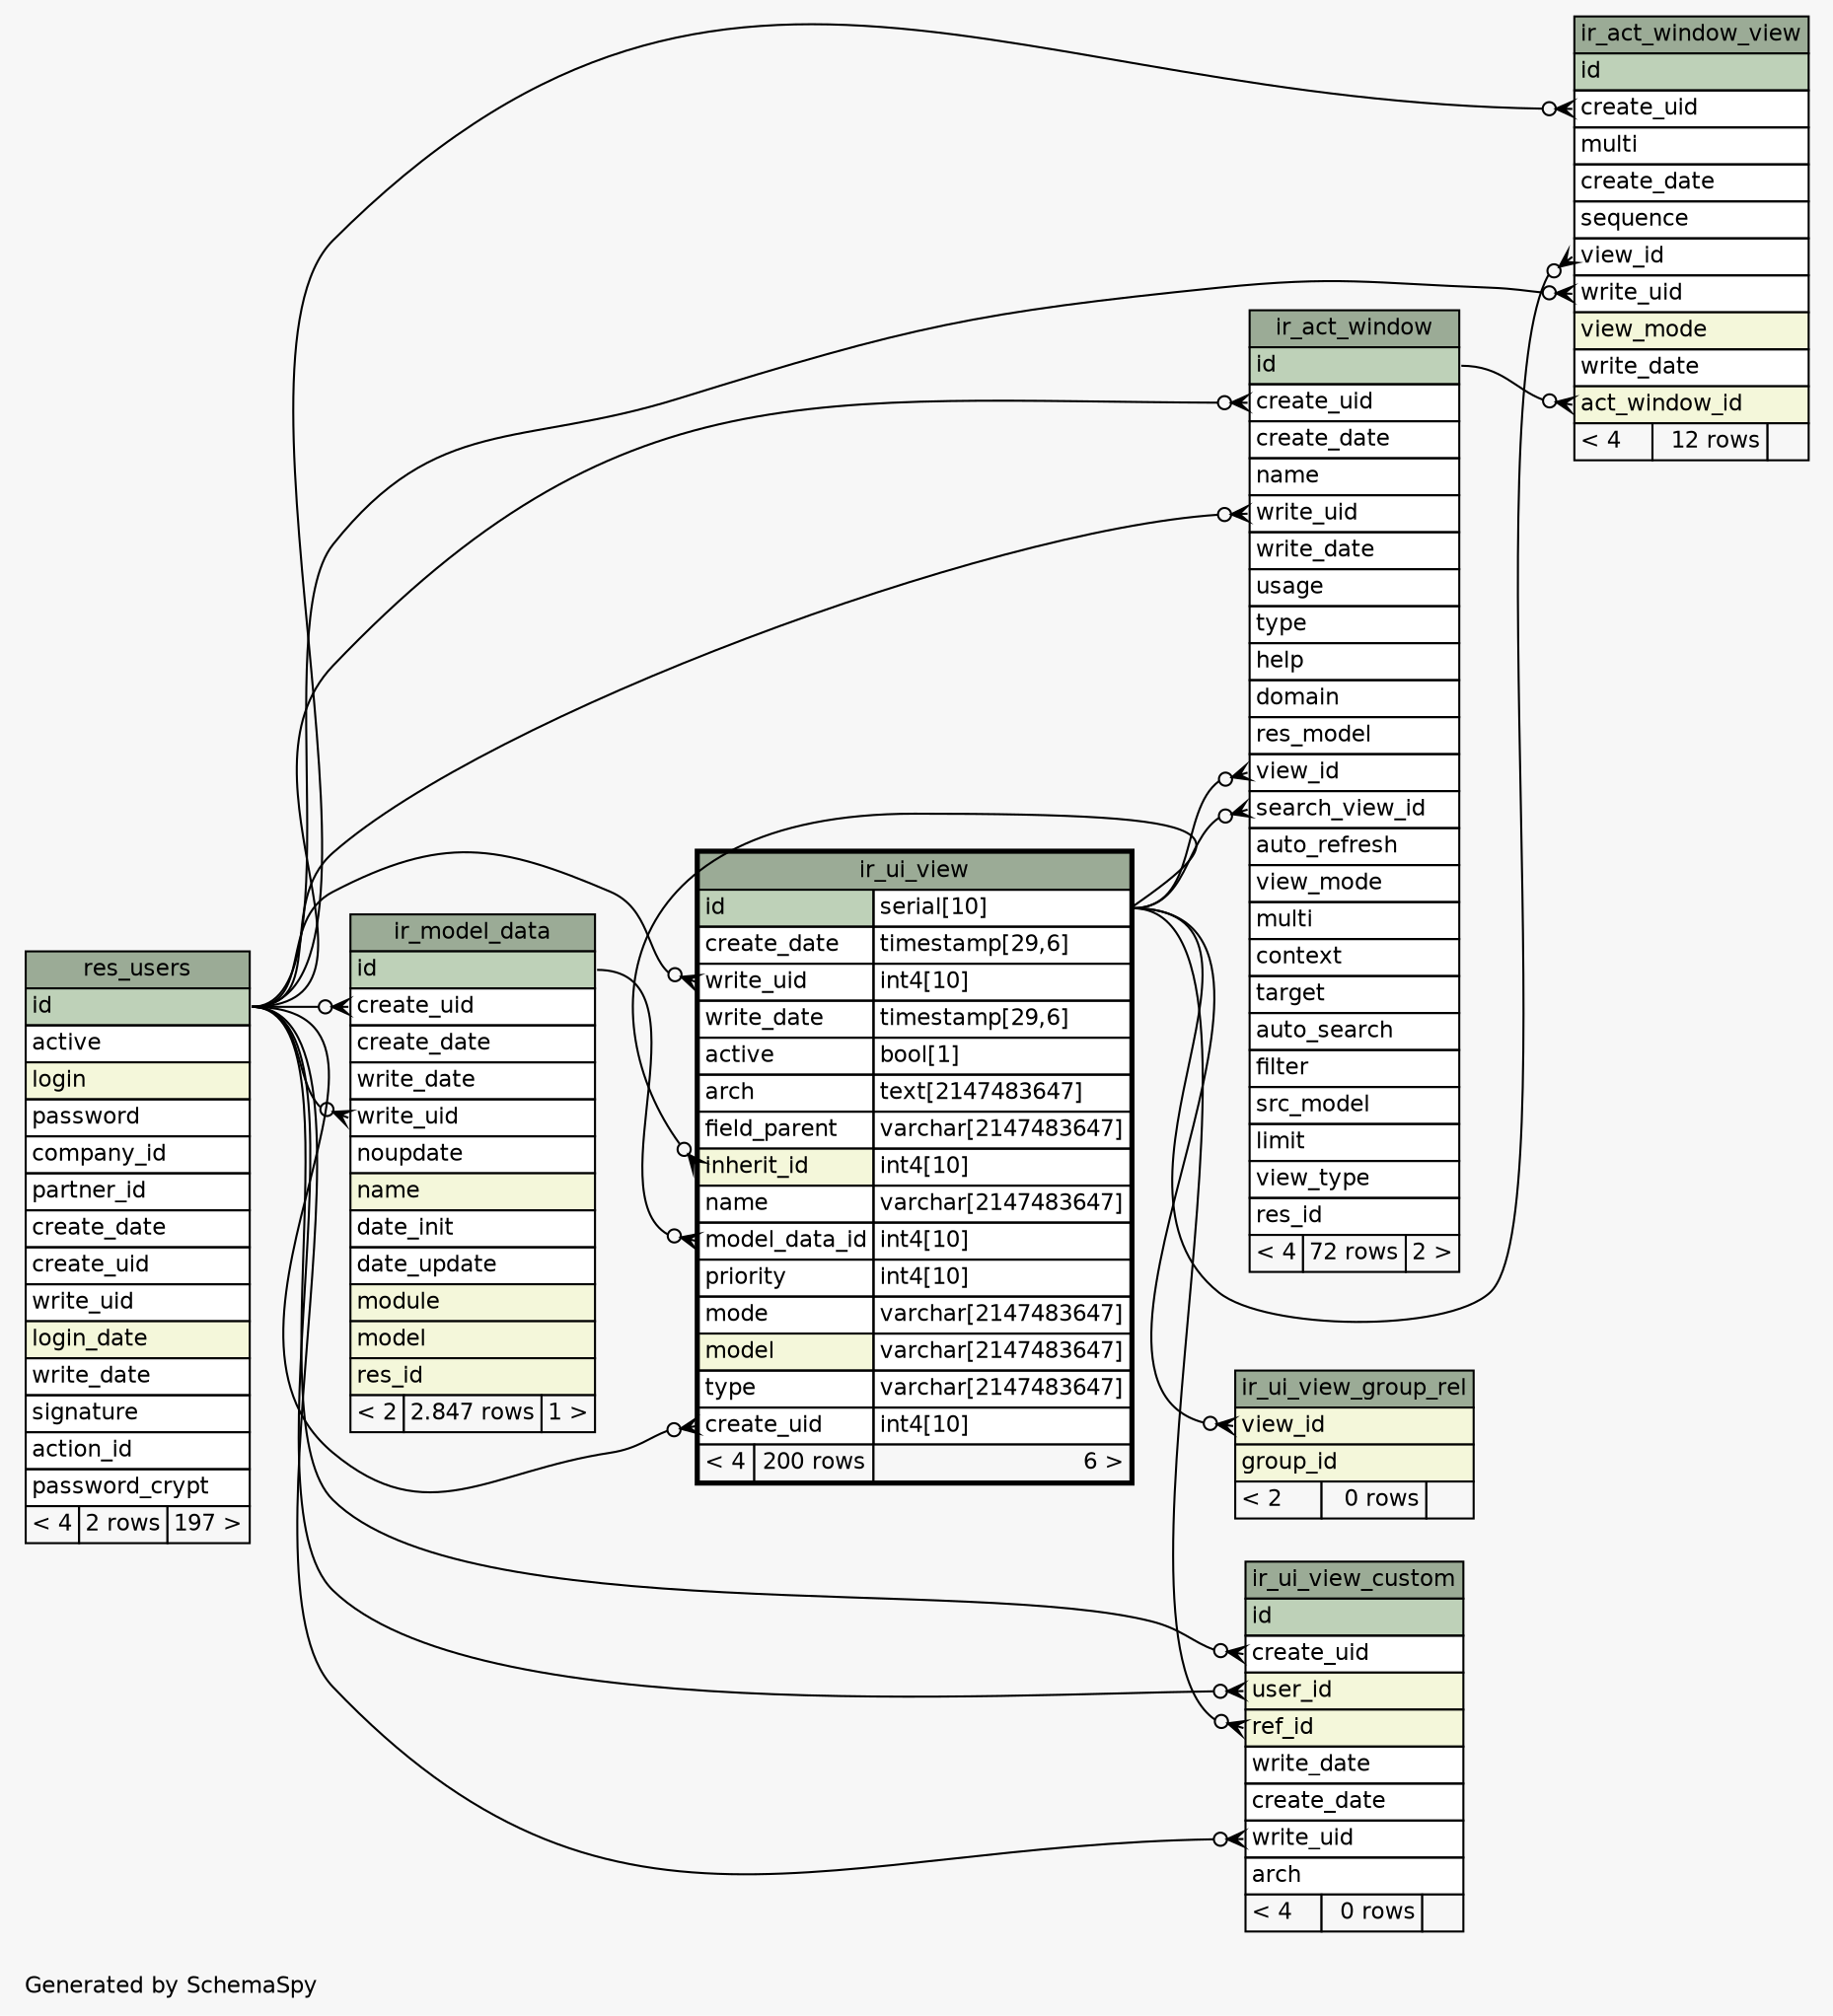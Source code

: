 // dot 2.36.0 on Linux 3.13.0-68-generic
// SchemaSpy rev 590
digraph "oneDegreeRelationshipsDiagram" {
  graph [
    rankdir="RL"
    bgcolor="#f7f7f7"
    label="\nGenerated by SchemaSpy"
    labeljust="l"
    nodesep="0.18"
    ranksep="0.46"
    fontname="Helvetica"
    fontsize="11"
  ];
  node [
    fontname="Helvetica"
    fontsize="11"
    shape="plaintext"
  ];
  edge [
    arrowsize="0.8"
  ];
  "ir_act_window":"create_uid":w -> "res_users":"id":e [arrowhead=none dir=back arrowtail=crowodot];
  "ir_act_window":"search_view_id":w -> "ir_ui_view":"id.type":e [arrowhead=none dir=back arrowtail=crowodot];
  "ir_act_window":"view_id":w -> "ir_ui_view":"id.type":e [arrowhead=none dir=back arrowtail=crowodot];
  "ir_act_window":"write_uid":w -> "res_users":"id":e [arrowhead=none dir=back arrowtail=crowodot];
  "ir_act_window_view":"act_window_id":w -> "ir_act_window":"id":e [arrowhead=none dir=back arrowtail=crowodot];
  "ir_act_window_view":"create_uid":w -> "res_users":"id":e [arrowhead=none dir=back arrowtail=crowodot];
  "ir_act_window_view":"view_id":w -> "ir_ui_view":"id.type":e [arrowhead=none dir=back arrowtail=crowodot];
  "ir_act_window_view":"write_uid":w -> "res_users":"id":e [arrowhead=none dir=back arrowtail=crowodot];
  "ir_model_data":"create_uid":w -> "res_users":"id":e [arrowhead=none dir=back arrowtail=crowodot];
  "ir_model_data":"write_uid":w -> "res_users":"id":e [arrowhead=none dir=back arrowtail=crowodot];
  "ir_ui_view":"create_uid":w -> "res_users":"id":e [arrowhead=none dir=back arrowtail=crowodot];
  "ir_ui_view":"inherit_id":w -> "ir_ui_view":"id.type":e [arrowhead=none dir=back arrowtail=crowodot];
  "ir_ui_view":"model_data_id":w -> "ir_model_data":"id":e [arrowhead=none dir=back arrowtail=crowodot];
  "ir_ui_view":"write_uid":w -> "res_users":"id":e [arrowhead=none dir=back arrowtail=crowodot];
  "ir_ui_view_custom":"create_uid":w -> "res_users":"id":e [arrowhead=none dir=back arrowtail=crowodot];
  "ir_ui_view_custom":"ref_id":w -> "ir_ui_view":"id.type":e [arrowhead=none dir=back arrowtail=crowodot];
  "ir_ui_view_custom":"user_id":w -> "res_users":"id":e [arrowhead=none dir=back arrowtail=crowodot];
  "ir_ui_view_custom":"write_uid":w -> "res_users":"id":e [arrowhead=none dir=back arrowtail=crowodot];
  "ir_ui_view_group_rel":"view_id":w -> "ir_ui_view":"id.type":e [arrowhead=none dir=back arrowtail=crowodot];
  "ir_act_window" [
    label=<
    <TABLE BORDER="0" CELLBORDER="1" CELLSPACING="0" BGCOLOR="#ffffff">
      <TR><TD COLSPAN="3" BGCOLOR="#9bab96" ALIGN="CENTER">ir_act_window</TD></TR>
      <TR><TD PORT="id" COLSPAN="3" BGCOLOR="#bed1b8" ALIGN="LEFT">id</TD></TR>
      <TR><TD PORT="create_uid" COLSPAN="3" ALIGN="LEFT">create_uid</TD></TR>
      <TR><TD PORT="create_date" COLSPAN="3" ALIGN="LEFT">create_date</TD></TR>
      <TR><TD PORT="name" COLSPAN="3" ALIGN="LEFT">name</TD></TR>
      <TR><TD PORT="write_uid" COLSPAN="3" ALIGN="LEFT">write_uid</TD></TR>
      <TR><TD PORT="write_date" COLSPAN="3" ALIGN="LEFT">write_date</TD></TR>
      <TR><TD PORT="usage" COLSPAN="3" ALIGN="LEFT">usage</TD></TR>
      <TR><TD PORT="type" COLSPAN="3" ALIGN="LEFT">type</TD></TR>
      <TR><TD PORT="help" COLSPAN="3" ALIGN="LEFT">help</TD></TR>
      <TR><TD PORT="domain" COLSPAN="3" ALIGN="LEFT">domain</TD></TR>
      <TR><TD PORT="res_model" COLSPAN="3" ALIGN="LEFT">res_model</TD></TR>
      <TR><TD PORT="view_id" COLSPAN="3" ALIGN="LEFT">view_id</TD></TR>
      <TR><TD PORT="search_view_id" COLSPAN="3" ALIGN="LEFT">search_view_id</TD></TR>
      <TR><TD PORT="auto_refresh" COLSPAN="3" ALIGN="LEFT">auto_refresh</TD></TR>
      <TR><TD PORT="view_mode" COLSPAN="3" ALIGN="LEFT">view_mode</TD></TR>
      <TR><TD PORT="multi" COLSPAN="3" ALIGN="LEFT">multi</TD></TR>
      <TR><TD PORT="context" COLSPAN="3" ALIGN="LEFT">context</TD></TR>
      <TR><TD PORT="target" COLSPAN="3" ALIGN="LEFT">target</TD></TR>
      <TR><TD PORT="auto_search" COLSPAN="3" ALIGN="LEFT">auto_search</TD></TR>
      <TR><TD PORT="filter" COLSPAN="3" ALIGN="LEFT">filter</TD></TR>
      <TR><TD PORT="src_model" COLSPAN="3" ALIGN="LEFT">src_model</TD></TR>
      <TR><TD PORT="limit" COLSPAN="3" ALIGN="LEFT">limit</TD></TR>
      <TR><TD PORT="view_type" COLSPAN="3" ALIGN="LEFT">view_type</TD></TR>
      <TR><TD PORT="res_id" COLSPAN="3" ALIGN="LEFT">res_id</TD></TR>
      <TR><TD ALIGN="LEFT" BGCOLOR="#f7f7f7">&lt; 4</TD><TD ALIGN="RIGHT" BGCOLOR="#f7f7f7">72 rows</TD><TD ALIGN="RIGHT" BGCOLOR="#f7f7f7">2 &gt;</TD></TR>
    </TABLE>>
    URL="ir_act_window.html"
    tooltip="ir_act_window"
  ];
  "ir_act_window_view" [
    label=<
    <TABLE BORDER="0" CELLBORDER="1" CELLSPACING="0" BGCOLOR="#ffffff">
      <TR><TD COLSPAN="3" BGCOLOR="#9bab96" ALIGN="CENTER">ir_act_window_view</TD></TR>
      <TR><TD PORT="id" COLSPAN="3" BGCOLOR="#bed1b8" ALIGN="LEFT">id</TD></TR>
      <TR><TD PORT="create_uid" COLSPAN="3" ALIGN="LEFT">create_uid</TD></TR>
      <TR><TD PORT="multi" COLSPAN="3" ALIGN="LEFT">multi</TD></TR>
      <TR><TD PORT="create_date" COLSPAN="3" ALIGN="LEFT">create_date</TD></TR>
      <TR><TD PORT="sequence" COLSPAN="3" ALIGN="LEFT">sequence</TD></TR>
      <TR><TD PORT="view_id" COLSPAN="3" ALIGN="LEFT">view_id</TD></TR>
      <TR><TD PORT="write_uid" COLSPAN="3" ALIGN="LEFT">write_uid</TD></TR>
      <TR><TD PORT="view_mode" COLSPAN="3" BGCOLOR="#f4f7da" ALIGN="LEFT">view_mode</TD></TR>
      <TR><TD PORT="write_date" COLSPAN="3" ALIGN="LEFT">write_date</TD></TR>
      <TR><TD PORT="act_window_id" COLSPAN="3" BGCOLOR="#f4f7da" ALIGN="LEFT">act_window_id</TD></TR>
      <TR><TD ALIGN="LEFT" BGCOLOR="#f7f7f7">&lt; 4</TD><TD ALIGN="RIGHT" BGCOLOR="#f7f7f7">12 rows</TD><TD ALIGN="RIGHT" BGCOLOR="#f7f7f7">  </TD></TR>
    </TABLE>>
    URL="ir_act_window_view.html"
    tooltip="ir_act_window_view"
  ];
  "ir_model_data" [
    label=<
    <TABLE BORDER="0" CELLBORDER="1" CELLSPACING="0" BGCOLOR="#ffffff">
      <TR><TD COLSPAN="3" BGCOLOR="#9bab96" ALIGN="CENTER">ir_model_data</TD></TR>
      <TR><TD PORT="id" COLSPAN="3" BGCOLOR="#bed1b8" ALIGN="LEFT">id</TD></TR>
      <TR><TD PORT="create_uid" COLSPAN="3" ALIGN="LEFT">create_uid</TD></TR>
      <TR><TD PORT="create_date" COLSPAN="3" ALIGN="LEFT">create_date</TD></TR>
      <TR><TD PORT="write_date" COLSPAN="3" ALIGN="LEFT">write_date</TD></TR>
      <TR><TD PORT="write_uid" COLSPAN="3" ALIGN="LEFT">write_uid</TD></TR>
      <TR><TD PORT="noupdate" COLSPAN="3" ALIGN="LEFT">noupdate</TD></TR>
      <TR><TD PORT="name" COLSPAN="3" BGCOLOR="#f4f7da" ALIGN="LEFT">name</TD></TR>
      <TR><TD PORT="date_init" COLSPAN="3" ALIGN="LEFT">date_init</TD></TR>
      <TR><TD PORT="date_update" COLSPAN="3" ALIGN="LEFT">date_update</TD></TR>
      <TR><TD PORT="module" COLSPAN="3" BGCOLOR="#f4f7da" ALIGN="LEFT">module</TD></TR>
      <TR><TD PORT="model" COLSPAN="3" BGCOLOR="#f4f7da" ALIGN="LEFT">model</TD></TR>
      <TR><TD PORT="res_id" COLSPAN="3" BGCOLOR="#f4f7da" ALIGN="LEFT">res_id</TD></TR>
      <TR><TD ALIGN="LEFT" BGCOLOR="#f7f7f7">&lt; 2</TD><TD ALIGN="RIGHT" BGCOLOR="#f7f7f7">2.847 rows</TD><TD ALIGN="RIGHT" BGCOLOR="#f7f7f7">1 &gt;</TD></TR>
    </TABLE>>
    URL="ir_model_data.html"
    tooltip="ir_model_data"
  ];
  "ir_ui_view" [
    label=<
    <TABLE BORDER="2" CELLBORDER="1" CELLSPACING="0" BGCOLOR="#ffffff">
      <TR><TD COLSPAN="3" BGCOLOR="#9bab96" ALIGN="CENTER">ir_ui_view</TD></TR>
      <TR><TD PORT="id" COLSPAN="2" BGCOLOR="#bed1b8" ALIGN="LEFT">id</TD><TD PORT="id.type" ALIGN="LEFT">serial[10]</TD></TR>
      <TR><TD PORT="create_date" COLSPAN="2" ALIGN="LEFT">create_date</TD><TD PORT="create_date.type" ALIGN="LEFT">timestamp[29,6]</TD></TR>
      <TR><TD PORT="write_uid" COLSPAN="2" ALIGN="LEFT">write_uid</TD><TD PORT="write_uid.type" ALIGN="LEFT">int4[10]</TD></TR>
      <TR><TD PORT="write_date" COLSPAN="2" ALIGN="LEFT">write_date</TD><TD PORT="write_date.type" ALIGN="LEFT">timestamp[29,6]</TD></TR>
      <TR><TD PORT="active" COLSPAN="2" ALIGN="LEFT">active</TD><TD PORT="active.type" ALIGN="LEFT">bool[1]</TD></TR>
      <TR><TD PORT="arch" COLSPAN="2" ALIGN="LEFT">arch</TD><TD PORT="arch.type" ALIGN="LEFT">text[2147483647]</TD></TR>
      <TR><TD PORT="field_parent" COLSPAN="2" ALIGN="LEFT">field_parent</TD><TD PORT="field_parent.type" ALIGN="LEFT">varchar[2147483647]</TD></TR>
      <TR><TD PORT="inherit_id" COLSPAN="2" BGCOLOR="#f4f7da" ALIGN="LEFT">inherit_id</TD><TD PORT="inherit_id.type" ALIGN="LEFT">int4[10]</TD></TR>
      <TR><TD PORT="name" COLSPAN="2" ALIGN="LEFT">name</TD><TD PORT="name.type" ALIGN="LEFT">varchar[2147483647]</TD></TR>
      <TR><TD PORT="model_data_id" COLSPAN="2" ALIGN="LEFT">model_data_id</TD><TD PORT="model_data_id.type" ALIGN="LEFT">int4[10]</TD></TR>
      <TR><TD PORT="priority" COLSPAN="2" ALIGN="LEFT">priority</TD><TD PORT="priority.type" ALIGN="LEFT">int4[10]</TD></TR>
      <TR><TD PORT="mode" COLSPAN="2" ALIGN="LEFT">mode</TD><TD PORT="mode.type" ALIGN="LEFT">varchar[2147483647]</TD></TR>
      <TR><TD PORT="model" COLSPAN="2" BGCOLOR="#f4f7da" ALIGN="LEFT">model</TD><TD PORT="model.type" ALIGN="LEFT">varchar[2147483647]</TD></TR>
      <TR><TD PORT="type" COLSPAN="2" ALIGN="LEFT">type</TD><TD PORT="type.type" ALIGN="LEFT">varchar[2147483647]</TD></TR>
      <TR><TD PORT="create_uid" COLSPAN="2" ALIGN="LEFT">create_uid</TD><TD PORT="create_uid.type" ALIGN="LEFT">int4[10]</TD></TR>
      <TR><TD ALIGN="LEFT" BGCOLOR="#f7f7f7">&lt; 4</TD><TD ALIGN="RIGHT" BGCOLOR="#f7f7f7">200 rows</TD><TD ALIGN="RIGHT" BGCOLOR="#f7f7f7">6 &gt;</TD></TR>
    </TABLE>>
    URL="ir_ui_view.html"
    tooltip="ir_ui_view"
  ];
  "ir_ui_view_custom" [
    label=<
    <TABLE BORDER="0" CELLBORDER="1" CELLSPACING="0" BGCOLOR="#ffffff">
      <TR><TD COLSPAN="3" BGCOLOR="#9bab96" ALIGN="CENTER">ir_ui_view_custom</TD></TR>
      <TR><TD PORT="id" COLSPAN="3" BGCOLOR="#bed1b8" ALIGN="LEFT">id</TD></TR>
      <TR><TD PORT="create_uid" COLSPAN="3" ALIGN="LEFT">create_uid</TD></TR>
      <TR><TD PORT="user_id" COLSPAN="3" BGCOLOR="#f4f7da" ALIGN="LEFT">user_id</TD></TR>
      <TR><TD PORT="ref_id" COLSPAN="3" BGCOLOR="#f4f7da" ALIGN="LEFT">ref_id</TD></TR>
      <TR><TD PORT="write_date" COLSPAN="3" ALIGN="LEFT">write_date</TD></TR>
      <TR><TD PORT="create_date" COLSPAN="3" ALIGN="LEFT">create_date</TD></TR>
      <TR><TD PORT="write_uid" COLSPAN="3" ALIGN="LEFT">write_uid</TD></TR>
      <TR><TD PORT="arch" COLSPAN="3" ALIGN="LEFT">arch</TD></TR>
      <TR><TD ALIGN="LEFT" BGCOLOR="#f7f7f7">&lt; 4</TD><TD ALIGN="RIGHT" BGCOLOR="#f7f7f7">0 rows</TD><TD ALIGN="RIGHT" BGCOLOR="#f7f7f7">  </TD></TR>
    </TABLE>>
    URL="ir_ui_view_custom.html"
    tooltip="ir_ui_view_custom"
  ];
  "ir_ui_view_group_rel" [
    label=<
    <TABLE BORDER="0" CELLBORDER="1" CELLSPACING="0" BGCOLOR="#ffffff">
      <TR><TD COLSPAN="3" BGCOLOR="#9bab96" ALIGN="CENTER">ir_ui_view_group_rel</TD></TR>
      <TR><TD PORT="view_id" COLSPAN="3" BGCOLOR="#f4f7da" ALIGN="LEFT">view_id</TD></TR>
      <TR><TD PORT="group_id" COLSPAN="3" BGCOLOR="#f4f7da" ALIGN="LEFT">group_id</TD></TR>
      <TR><TD ALIGN="LEFT" BGCOLOR="#f7f7f7">&lt; 2</TD><TD ALIGN="RIGHT" BGCOLOR="#f7f7f7">0 rows</TD><TD ALIGN="RIGHT" BGCOLOR="#f7f7f7">  </TD></TR>
    </TABLE>>
    URL="ir_ui_view_group_rel.html"
    tooltip="ir_ui_view_group_rel"
  ];
  "res_users" [
    label=<
    <TABLE BORDER="0" CELLBORDER="1" CELLSPACING="0" BGCOLOR="#ffffff">
      <TR><TD COLSPAN="3" BGCOLOR="#9bab96" ALIGN="CENTER">res_users</TD></TR>
      <TR><TD PORT="id" COLSPAN="3" BGCOLOR="#bed1b8" ALIGN="LEFT">id</TD></TR>
      <TR><TD PORT="active" COLSPAN="3" ALIGN="LEFT">active</TD></TR>
      <TR><TD PORT="login" COLSPAN="3" BGCOLOR="#f4f7da" ALIGN="LEFT">login</TD></TR>
      <TR><TD PORT="password" COLSPAN="3" ALIGN="LEFT">password</TD></TR>
      <TR><TD PORT="company_id" COLSPAN="3" ALIGN="LEFT">company_id</TD></TR>
      <TR><TD PORT="partner_id" COLSPAN="3" ALIGN="LEFT">partner_id</TD></TR>
      <TR><TD PORT="create_date" COLSPAN="3" ALIGN="LEFT">create_date</TD></TR>
      <TR><TD PORT="create_uid" COLSPAN="3" ALIGN="LEFT">create_uid</TD></TR>
      <TR><TD PORT="write_uid" COLSPAN="3" ALIGN="LEFT">write_uid</TD></TR>
      <TR><TD PORT="login_date" COLSPAN="3" BGCOLOR="#f4f7da" ALIGN="LEFT">login_date</TD></TR>
      <TR><TD PORT="write_date" COLSPAN="3" ALIGN="LEFT">write_date</TD></TR>
      <TR><TD PORT="signature" COLSPAN="3" ALIGN="LEFT">signature</TD></TR>
      <TR><TD PORT="action_id" COLSPAN="3" ALIGN="LEFT">action_id</TD></TR>
      <TR><TD PORT="password_crypt" COLSPAN="3" ALIGN="LEFT">password_crypt</TD></TR>
      <TR><TD ALIGN="LEFT" BGCOLOR="#f7f7f7">&lt; 4</TD><TD ALIGN="RIGHT" BGCOLOR="#f7f7f7">2 rows</TD><TD ALIGN="RIGHT" BGCOLOR="#f7f7f7">197 &gt;</TD></TR>
    </TABLE>>
    URL="res_users.html"
    tooltip="res_users"
  ];
}
